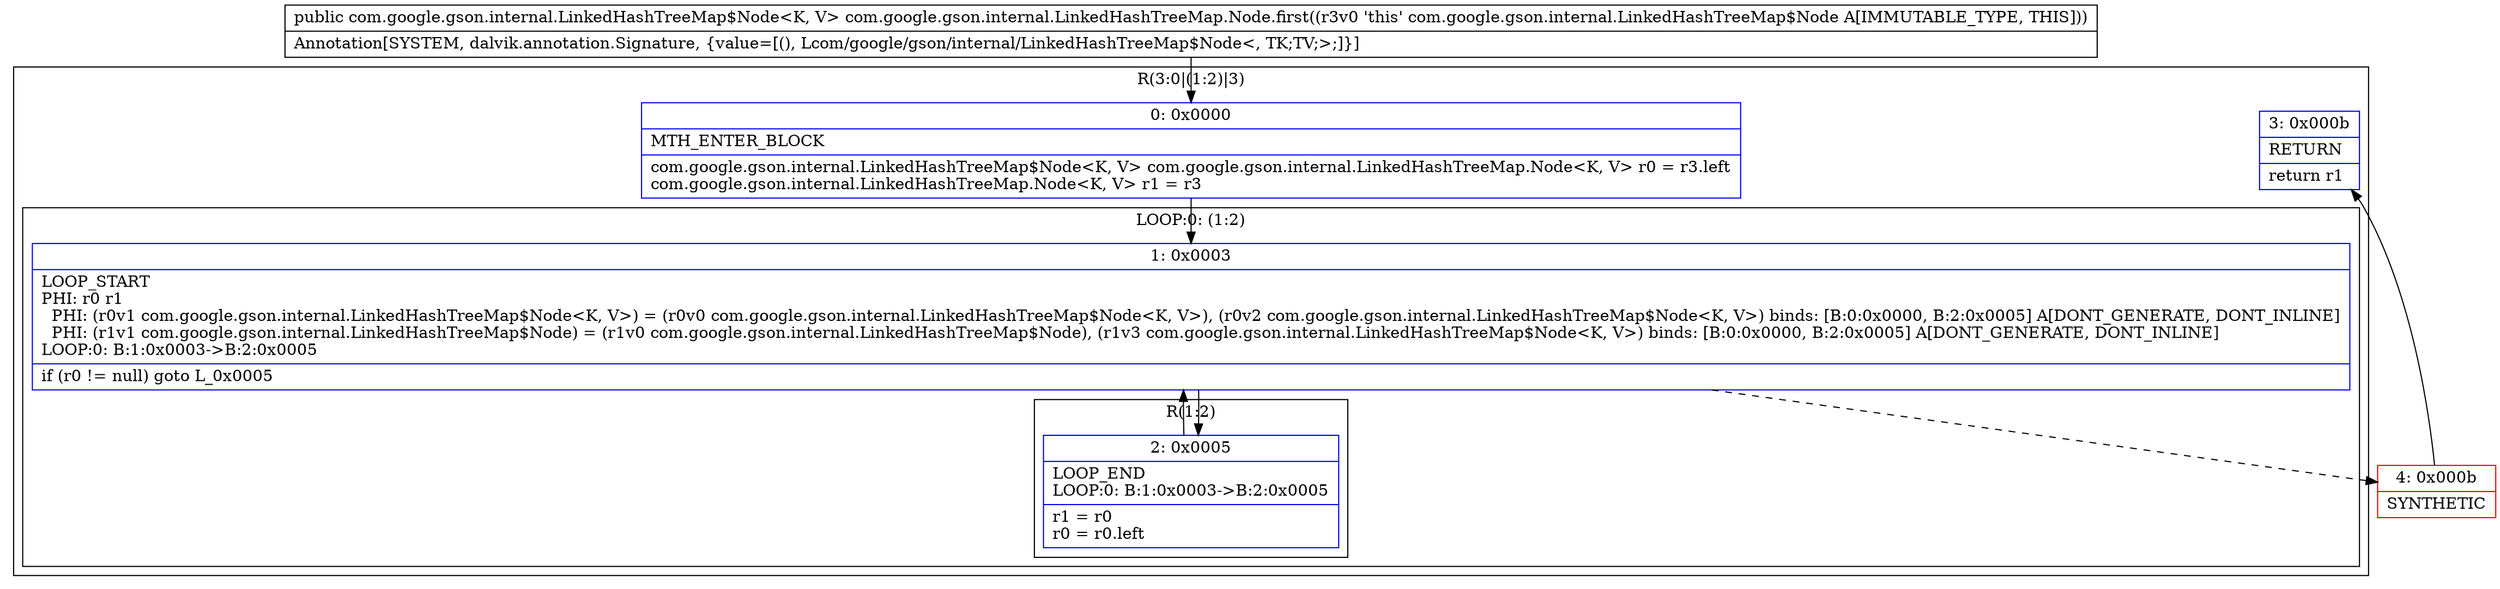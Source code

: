 digraph "CFG forcom.google.gson.internal.LinkedHashTreeMap.Node.first()Lcom\/google\/gson\/internal\/LinkedHashTreeMap$Node;" {
subgraph cluster_Region_1493878287 {
label = "R(3:0|(1:2)|3)";
node [shape=record,color=blue];
Node_0 [shape=record,label="{0\:\ 0x0000|MTH_ENTER_BLOCK\l|com.google.gson.internal.LinkedHashTreeMap$Node\<K, V\> com.google.gson.internal.LinkedHashTreeMap.Node\<K, V\> r0 = r3.left\lcom.google.gson.internal.LinkedHashTreeMap.Node\<K, V\> r1 = r3\l}"];
subgraph cluster_LoopRegion_470181670 {
label = "LOOP:0: (1:2)";
node [shape=record,color=blue];
Node_1 [shape=record,label="{1\:\ 0x0003|LOOP_START\lPHI: r0 r1 \l  PHI: (r0v1 com.google.gson.internal.LinkedHashTreeMap$Node\<K, V\>) = (r0v0 com.google.gson.internal.LinkedHashTreeMap$Node\<K, V\>), (r0v2 com.google.gson.internal.LinkedHashTreeMap$Node\<K, V\>) binds: [B:0:0x0000, B:2:0x0005] A[DONT_GENERATE, DONT_INLINE]\l  PHI: (r1v1 com.google.gson.internal.LinkedHashTreeMap$Node) = (r1v0 com.google.gson.internal.LinkedHashTreeMap$Node), (r1v3 com.google.gson.internal.LinkedHashTreeMap$Node\<K, V\>) binds: [B:0:0x0000, B:2:0x0005] A[DONT_GENERATE, DONT_INLINE]\lLOOP:0: B:1:0x0003\-\>B:2:0x0005\l|if (r0 != null) goto L_0x0005\l}"];
subgraph cluster_Region_1845415841 {
label = "R(1:2)";
node [shape=record,color=blue];
Node_2 [shape=record,label="{2\:\ 0x0005|LOOP_END\lLOOP:0: B:1:0x0003\-\>B:2:0x0005\l|r1 = r0\lr0 = r0.left\l}"];
}
}
Node_3 [shape=record,label="{3\:\ 0x000b|RETURN\l|return r1\l}"];
}
Node_4 [shape=record,color=red,label="{4\:\ 0x000b|SYNTHETIC\l}"];
MethodNode[shape=record,label="{public com.google.gson.internal.LinkedHashTreeMap$Node\<K, V\> com.google.gson.internal.LinkedHashTreeMap.Node.first((r3v0 'this' com.google.gson.internal.LinkedHashTreeMap$Node A[IMMUTABLE_TYPE, THIS]))  | Annotation[SYSTEM, dalvik.annotation.Signature, \{value=[(), Lcom\/google\/gson\/internal\/LinkedHashTreeMap$Node\<, TK;TV;\>;]\}]\l}"];
MethodNode -> Node_0;
Node_0 -> Node_1;
Node_1 -> Node_2;
Node_1 -> Node_4[style=dashed];
Node_2 -> Node_1;
Node_4 -> Node_3;
}

